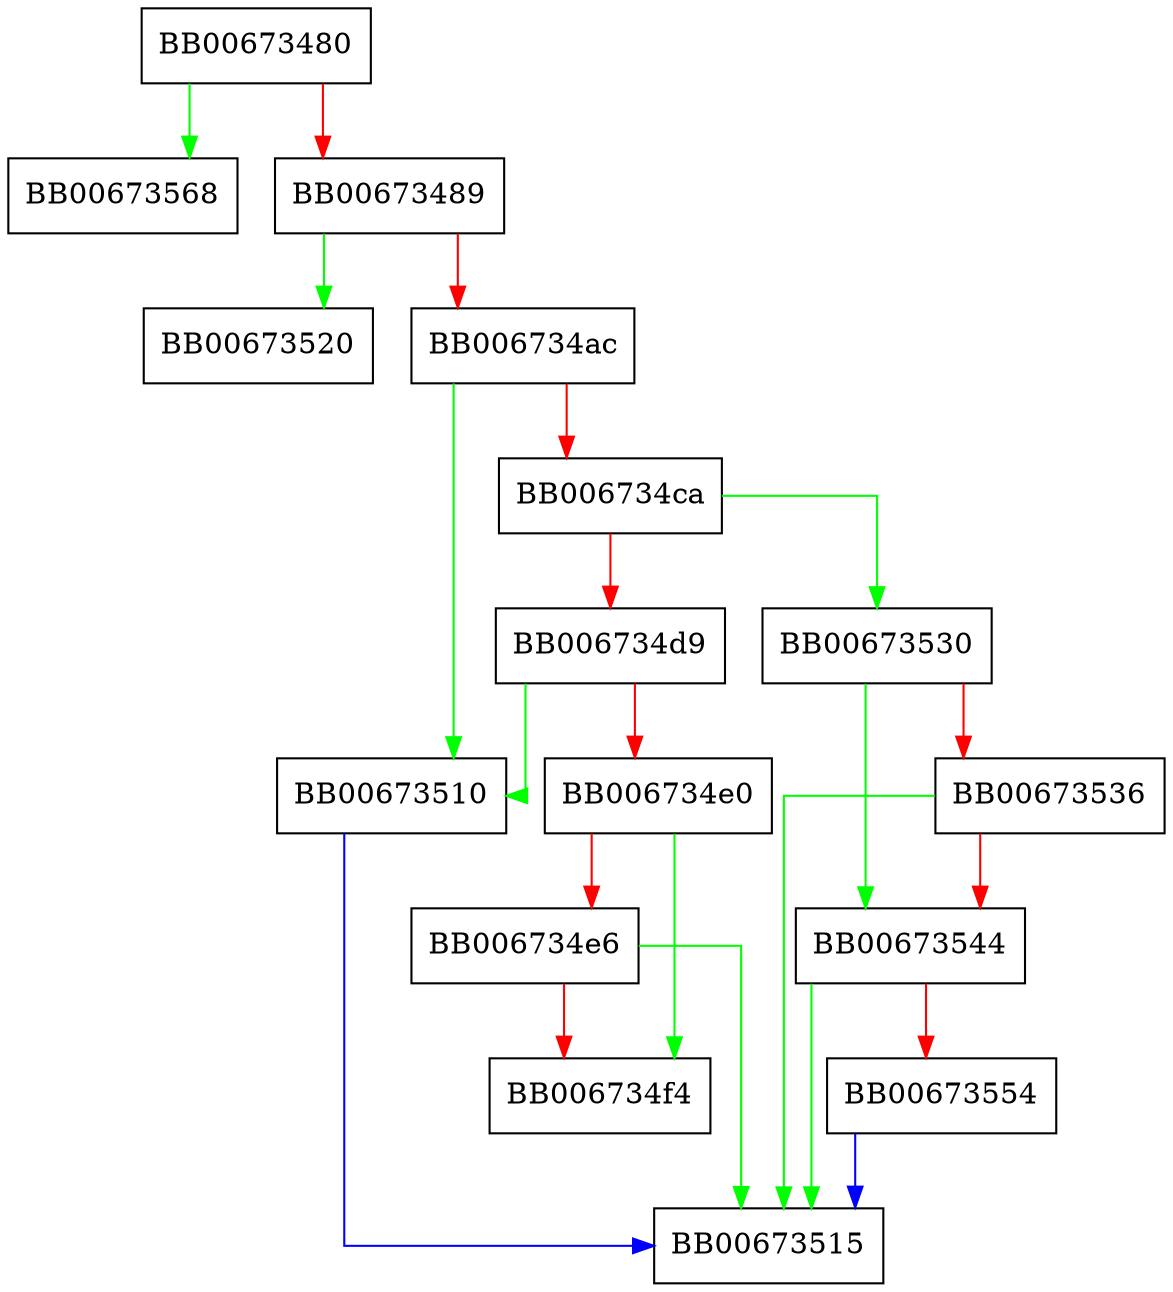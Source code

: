 digraph check_suite_b {
  node [shape="box"];
  graph [splines=ortho];
  BB00673480 -> BB00673568 [color="green"];
  BB00673480 -> BB00673489 [color="red"];
  BB00673489 -> BB00673520 [color="green"];
  BB00673489 -> BB006734ac [color="red"];
  BB006734ac -> BB00673510 [color="green"];
  BB006734ac -> BB006734ca [color="red"];
  BB006734ca -> BB00673530 [color="green"];
  BB006734ca -> BB006734d9 [color="red"];
  BB006734d9 -> BB00673510 [color="green"];
  BB006734d9 -> BB006734e0 [color="red"];
  BB006734e0 -> BB006734f4 [color="green"];
  BB006734e0 -> BB006734e6 [color="red"];
  BB006734e6 -> BB00673515 [color="green"];
  BB006734e6 -> BB006734f4 [color="red"];
  BB00673510 -> BB00673515 [color="blue"];
  BB00673530 -> BB00673544 [color="green"];
  BB00673530 -> BB00673536 [color="red"];
  BB00673536 -> BB00673515 [color="green"];
  BB00673536 -> BB00673544 [color="red"];
  BB00673544 -> BB00673515 [color="green"];
  BB00673544 -> BB00673554 [color="red"];
  BB00673554 -> BB00673515 [color="blue"];
}
